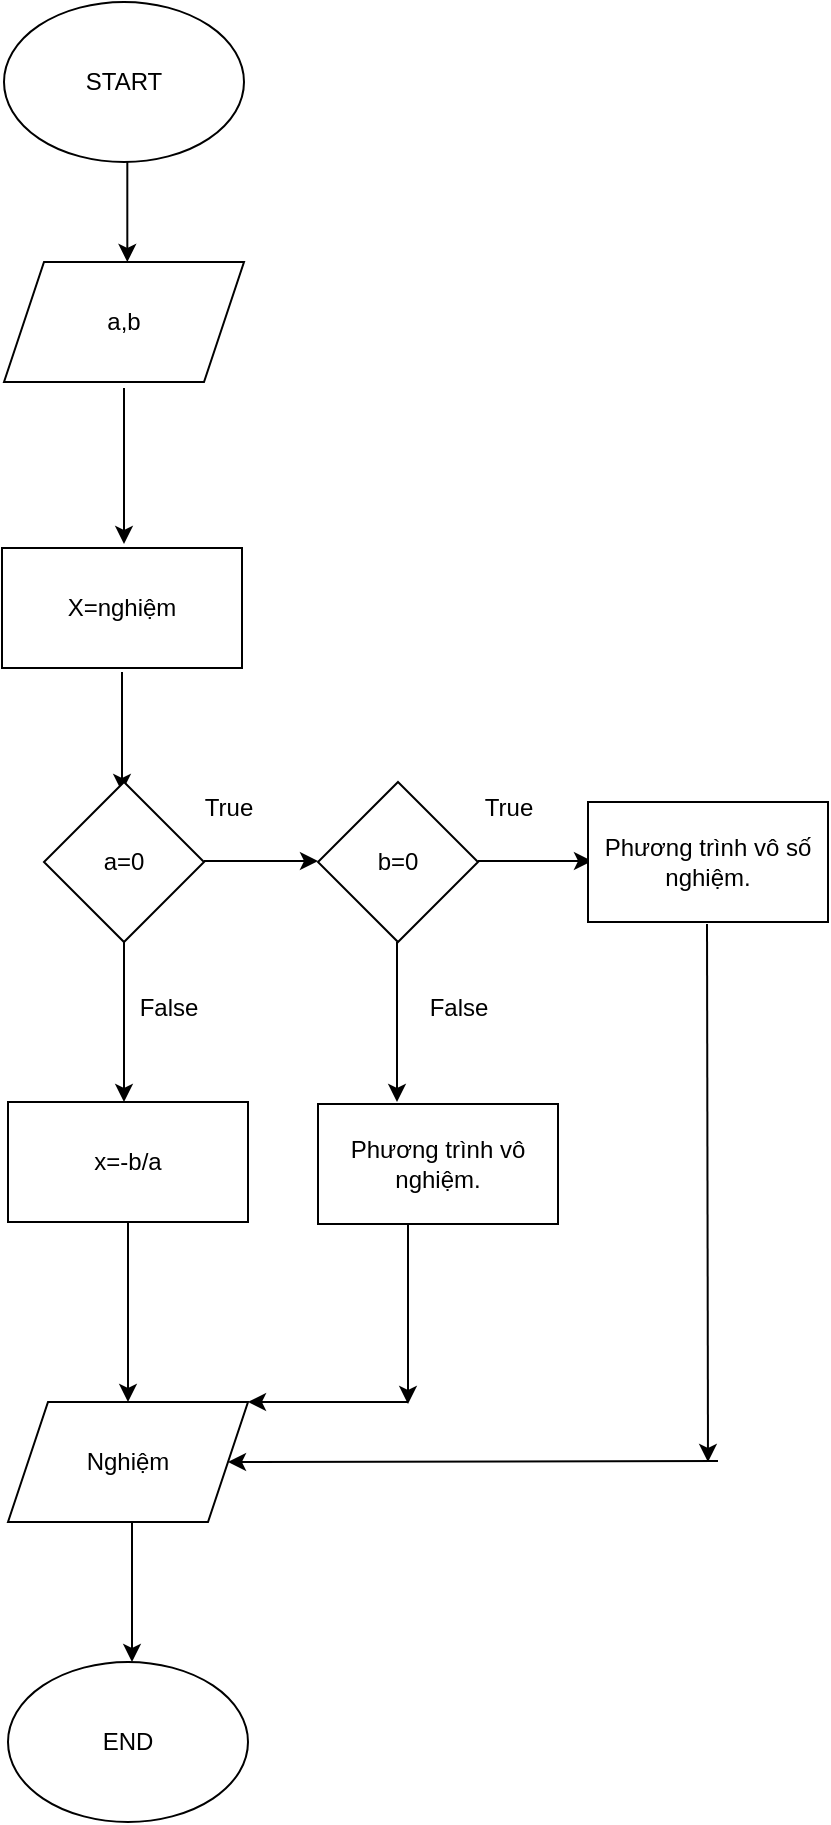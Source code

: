 <mxfile version="22.0.8" type="device">
  <diagram name="Trang-1" id="1DVXCoN6GQm44zPS3Nxd">
    <mxGraphModel dx="1050" dy="574" grid="1" gridSize="10" guides="1" tooltips="1" connect="1" arrows="1" fold="1" page="0" pageScale="1" pageWidth="827" pageHeight="1169" math="0" shadow="0">
      <root>
        <mxCell id="0" />
        <mxCell id="1" parent="0" />
        <mxCell id="Z-B5iAWtW-jw6fhLVMX3-1" value="START" style="ellipse;whiteSpace=wrap;html=1;" parent="1" vertex="1">
          <mxGeometry x="348" y="180" width="120" height="80" as="geometry" />
        </mxCell>
        <mxCell id="Z-B5iAWtW-jw6fhLVMX3-2" value="" style="endArrow=classic;html=1;rounded=0;" parent="1" edge="1">
          <mxGeometry width="50" height="50" relative="1" as="geometry">
            <mxPoint x="409.66" y="260" as="sourcePoint" />
            <mxPoint x="409.66" y="310" as="targetPoint" />
          </mxGeometry>
        </mxCell>
        <mxCell id="Z-B5iAWtW-jw6fhLVMX3-5" value="a,b" style="shape=parallelogram;perimeter=parallelogramPerimeter;whiteSpace=wrap;html=1;fixedSize=1;" parent="1" vertex="1">
          <mxGeometry x="348" y="310" width="120" height="60" as="geometry" />
        </mxCell>
        <mxCell id="Z-B5iAWtW-jw6fhLVMX3-6" value="" style="endArrow=classic;html=1;rounded=0;entryX=0.25;entryY=1;entryDx=0;entryDy=0;" parent="1" edge="1">
          <mxGeometry width="50" height="50" relative="1" as="geometry">
            <mxPoint x="408" y="373" as="sourcePoint" />
            <mxPoint x="408" y="451" as="targetPoint" />
          </mxGeometry>
        </mxCell>
        <mxCell id="Z-B5iAWtW-jw6fhLVMX3-8" value="" style="endArrow=classic;html=1;rounded=0;" parent="1" edge="1">
          <mxGeometry width="50" height="50" relative="1" as="geometry">
            <mxPoint x="407" y="515" as="sourcePoint" />
            <mxPoint x="407" y="575" as="targetPoint" />
          </mxGeometry>
        </mxCell>
        <mxCell id="Z-B5iAWtW-jw6fhLVMX3-9" value="a=0" style="rhombus;whiteSpace=wrap;html=1;" parent="1" vertex="1">
          <mxGeometry x="368" y="570" width="80" height="80" as="geometry" />
        </mxCell>
        <mxCell id="Z-B5iAWtW-jw6fhLVMX3-36" value="END" style="ellipse;whiteSpace=wrap;html=1;" parent="1" vertex="1">
          <mxGeometry x="350" y="1010" width="120" height="80" as="geometry" />
        </mxCell>
        <mxCell id="ydFgWSx_CgifsZ7k3wHh-1" value="X=nghiệm" style="rounded=0;whiteSpace=wrap;html=1;" vertex="1" parent="1">
          <mxGeometry x="347" y="453" width="120" height="60" as="geometry" />
        </mxCell>
        <mxCell id="ydFgWSx_CgifsZ7k3wHh-2" value="x=-b/a" style="rounded=0;whiteSpace=wrap;html=1;" vertex="1" parent="1">
          <mxGeometry x="350" y="730" width="120" height="60" as="geometry" />
        </mxCell>
        <mxCell id="ydFgWSx_CgifsZ7k3wHh-3" value="" style="endArrow=classic;html=1;rounded=0;" edge="1" parent="1">
          <mxGeometry width="50" height="50" relative="1" as="geometry">
            <mxPoint x="408" y="650" as="sourcePoint" />
            <mxPoint x="408" y="730" as="targetPoint" />
          </mxGeometry>
        </mxCell>
        <mxCell id="ydFgWSx_CgifsZ7k3wHh-4" value="False" style="text;html=1;align=center;verticalAlign=middle;resizable=0;points=[];autosize=1;strokeColor=none;fillColor=none;" vertex="1" parent="1">
          <mxGeometry x="405" y="668" width="50" height="30" as="geometry" />
        </mxCell>
        <mxCell id="ydFgWSx_CgifsZ7k3wHh-7" value="" style="endArrow=classic;html=1;rounded=0;exitX=0.5;exitY=1;exitDx=0;exitDy=0;" edge="1" parent="1" source="ydFgWSx_CgifsZ7k3wHh-2">
          <mxGeometry width="50" height="50" relative="1" as="geometry">
            <mxPoint x="409" y="927" as="sourcePoint" />
            <mxPoint x="410" y="880" as="targetPoint" />
          </mxGeometry>
        </mxCell>
        <mxCell id="ydFgWSx_CgifsZ7k3wHh-12" value="" style="endArrow=classic;html=1;rounded=0;" edge="1" parent="1">
          <mxGeometry width="50" height="50" relative="1" as="geometry">
            <mxPoint x="412" y="940" as="sourcePoint" />
            <mxPoint x="412" y="1010" as="targetPoint" />
          </mxGeometry>
        </mxCell>
        <mxCell id="ydFgWSx_CgifsZ7k3wHh-14" value="" style="endArrow=classic;html=1;rounded=0;" edge="1" parent="1">
          <mxGeometry width="50" height="50" relative="1" as="geometry">
            <mxPoint x="448" y="609.5" as="sourcePoint" />
            <mxPoint x="505" y="609.5" as="targetPoint" />
          </mxGeometry>
        </mxCell>
        <mxCell id="ydFgWSx_CgifsZ7k3wHh-15" value="True&lt;br&gt;" style="text;html=1;align=center;verticalAlign=middle;resizable=0;points=[];autosize=1;strokeColor=none;fillColor=none;" vertex="1" parent="1">
          <mxGeometry x="435" y="568" width="50" height="30" as="geometry" />
        </mxCell>
        <mxCell id="ydFgWSx_CgifsZ7k3wHh-17" value="b=0" style="rhombus;whiteSpace=wrap;html=1;" vertex="1" parent="1">
          <mxGeometry x="505" y="570" width="80" height="80" as="geometry" />
        </mxCell>
        <mxCell id="ydFgWSx_CgifsZ7k3wHh-19" value="" style="endArrow=classic;html=1;rounded=0;" edge="1" parent="1">
          <mxGeometry width="50" height="50" relative="1" as="geometry">
            <mxPoint x="585" y="609.5" as="sourcePoint" />
            <mxPoint x="642" y="609.5" as="targetPoint" />
          </mxGeometry>
        </mxCell>
        <mxCell id="ydFgWSx_CgifsZ7k3wHh-20" value="True" style="text;html=1;align=center;verticalAlign=middle;resizable=0;points=[];autosize=1;strokeColor=none;fillColor=none;" vertex="1" parent="1">
          <mxGeometry x="575" y="568" width="50" height="30" as="geometry" />
        </mxCell>
        <mxCell id="ydFgWSx_CgifsZ7k3wHh-21" value="Phương trình vô số nghiệm." style="rounded=0;whiteSpace=wrap;html=1;" vertex="1" parent="1">
          <mxGeometry x="640" y="580" width="120" height="60" as="geometry" />
        </mxCell>
        <mxCell id="ydFgWSx_CgifsZ7k3wHh-22" value="" style="endArrow=classic;html=1;rounded=0;" edge="1" parent="1">
          <mxGeometry width="50" height="50" relative="1" as="geometry">
            <mxPoint x="544.5" y="650" as="sourcePoint" />
            <mxPoint x="544.5" y="730" as="targetPoint" />
          </mxGeometry>
        </mxCell>
        <mxCell id="ydFgWSx_CgifsZ7k3wHh-23" value="False" style="text;html=1;align=center;verticalAlign=middle;resizable=0;points=[];autosize=1;strokeColor=none;fillColor=none;" vertex="1" parent="1">
          <mxGeometry x="550" y="668" width="50" height="30" as="geometry" />
        </mxCell>
        <mxCell id="ydFgWSx_CgifsZ7k3wHh-24" value="Phương trình vô nghiệm." style="rounded=0;whiteSpace=wrap;html=1;" vertex="1" parent="1">
          <mxGeometry x="505" y="731" width="120" height="60" as="geometry" />
        </mxCell>
        <mxCell id="ydFgWSx_CgifsZ7k3wHh-25" value="Nghiệm" style="shape=parallelogram;perimeter=parallelogramPerimeter;whiteSpace=wrap;html=1;fixedSize=1;" vertex="1" parent="1">
          <mxGeometry x="350" y="880" width="120" height="60" as="geometry" />
        </mxCell>
        <mxCell id="ydFgWSx_CgifsZ7k3wHh-26" value="" style="endArrow=classic;html=1;rounded=0;exitX=0.5;exitY=1;exitDx=0;exitDy=0;" edge="1" parent="1">
          <mxGeometry width="50" height="50" relative="1" as="geometry">
            <mxPoint x="699.5" y="641" as="sourcePoint" />
            <mxPoint x="700" y="910" as="targetPoint" />
          </mxGeometry>
        </mxCell>
        <mxCell id="ydFgWSx_CgifsZ7k3wHh-27" value="" style="endArrow=classic;html=1;rounded=0;exitX=0.5;exitY=1;exitDx=0;exitDy=0;" edge="1" parent="1">
          <mxGeometry width="50" height="50" relative="1" as="geometry">
            <mxPoint x="550" y="791" as="sourcePoint" />
            <mxPoint x="550" y="881" as="targetPoint" />
          </mxGeometry>
        </mxCell>
        <mxCell id="ydFgWSx_CgifsZ7k3wHh-28" value="" style="endArrow=classic;html=1;rounded=0;entryX=1;entryY=0.5;entryDx=0;entryDy=0;" edge="1" parent="1" target="ydFgWSx_CgifsZ7k3wHh-25">
          <mxGeometry width="50" height="50" relative="1" as="geometry">
            <mxPoint x="705" y="909.5" as="sourcePoint" />
            <mxPoint x="585" y="909.5" as="targetPoint" />
          </mxGeometry>
        </mxCell>
        <mxCell id="ydFgWSx_CgifsZ7k3wHh-29" value="" style="endArrow=classic;html=1;rounded=0;entryX=1;entryY=0.5;entryDx=0;entryDy=0;" edge="1" parent="1">
          <mxGeometry width="50" height="50" relative="1" as="geometry">
            <mxPoint x="550" y="880" as="sourcePoint" />
            <mxPoint x="470" y="880" as="targetPoint" />
          </mxGeometry>
        </mxCell>
      </root>
    </mxGraphModel>
  </diagram>
</mxfile>
